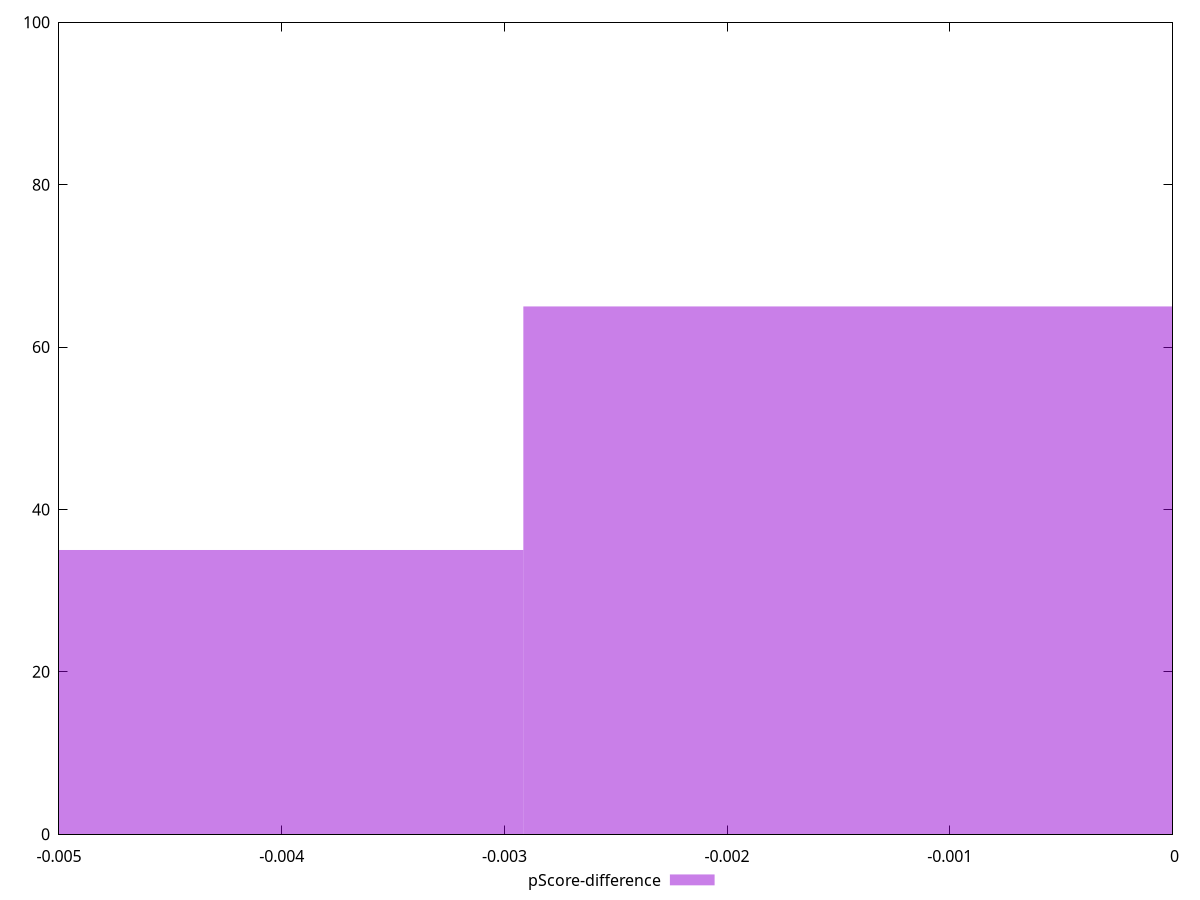 reset

$pScoreDifference <<EOF
-0.005829876381510639 35
0 65
EOF

set key outside below
set boxwidth 0.005829876381510639
set xrange [-0.0050000000000000044:0]
set yrange [0:100]
set trange [0:100]
set style fill transparent solid 0.5 noborder
set terminal svg size 640, 490 enhanced background rgb 'white'
set output "report_00025_2021-02-22T21:38:55.199Z/unminified-javascript/samples/pages+cached+noadtech+nomedia+nocss/pScore-difference/histogram.svg"

plot $pScoreDifference title "pScore-difference" with boxes

reset
